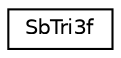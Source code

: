 digraph "Graphical Class Hierarchy"
{
 // LATEX_PDF_SIZE
  edge [fontname="Helvetica",fontsize="10",labelfontname="Helvetica",labelfontsize="10"];
  node [fontname="Helvetica",fontsize="10",shape=record];
  rankdir="LR";
  Node0 [label="SbTri3f",height=0.2,width=0.4,color="black", fillcolor="white", style="filled",URL="$classSbTri3f.html",tooltip="A class that at this point in time has one purpose - figuring out if two triangles intersect each oth..."];
}
